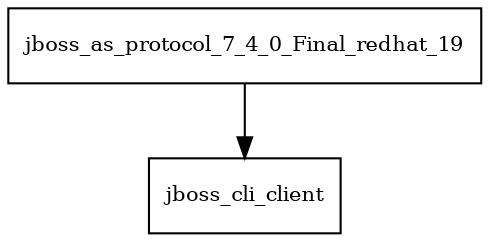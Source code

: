 digraph jboss_as_protocol_7_4_0_Final_redhat_19_dependencies {
  node [shape = box, fontsize=10.0];
  jboss_as_protocol_7_4_0_Final_redhat_19 -> jboss_cli_client;
}
